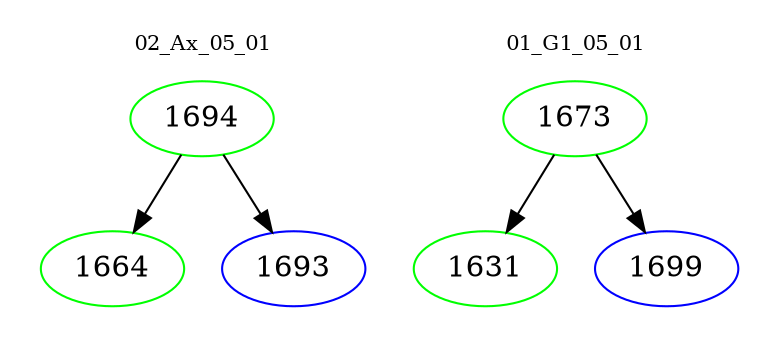 digraph{
subgraph cluster_0 {
color = white
label = "02_Ax_05_01";
fontsize=10;
T0_1694 [label="1694", color="green"]
T0_1694 -> T0_1664 [color="black"]
T0_1664 [label="1664", color="green"]
T0_1694 -> T0_1693 [color="black"]
T0_1693 [label="1693", color="blue"]
}
subgraph cluster_1 {
color = white
label = "01_G1_05_01";
fontsize=10;
T1_1673 [label="1673", color="green"]
T1_1673 -> T1_1631 [color="black"]
T1_1631 [label="1631", color="green"]
T1_1673 -> T1_1699 [color="black"]
T1_1699 [label="1699", color="blue"]
}
}
